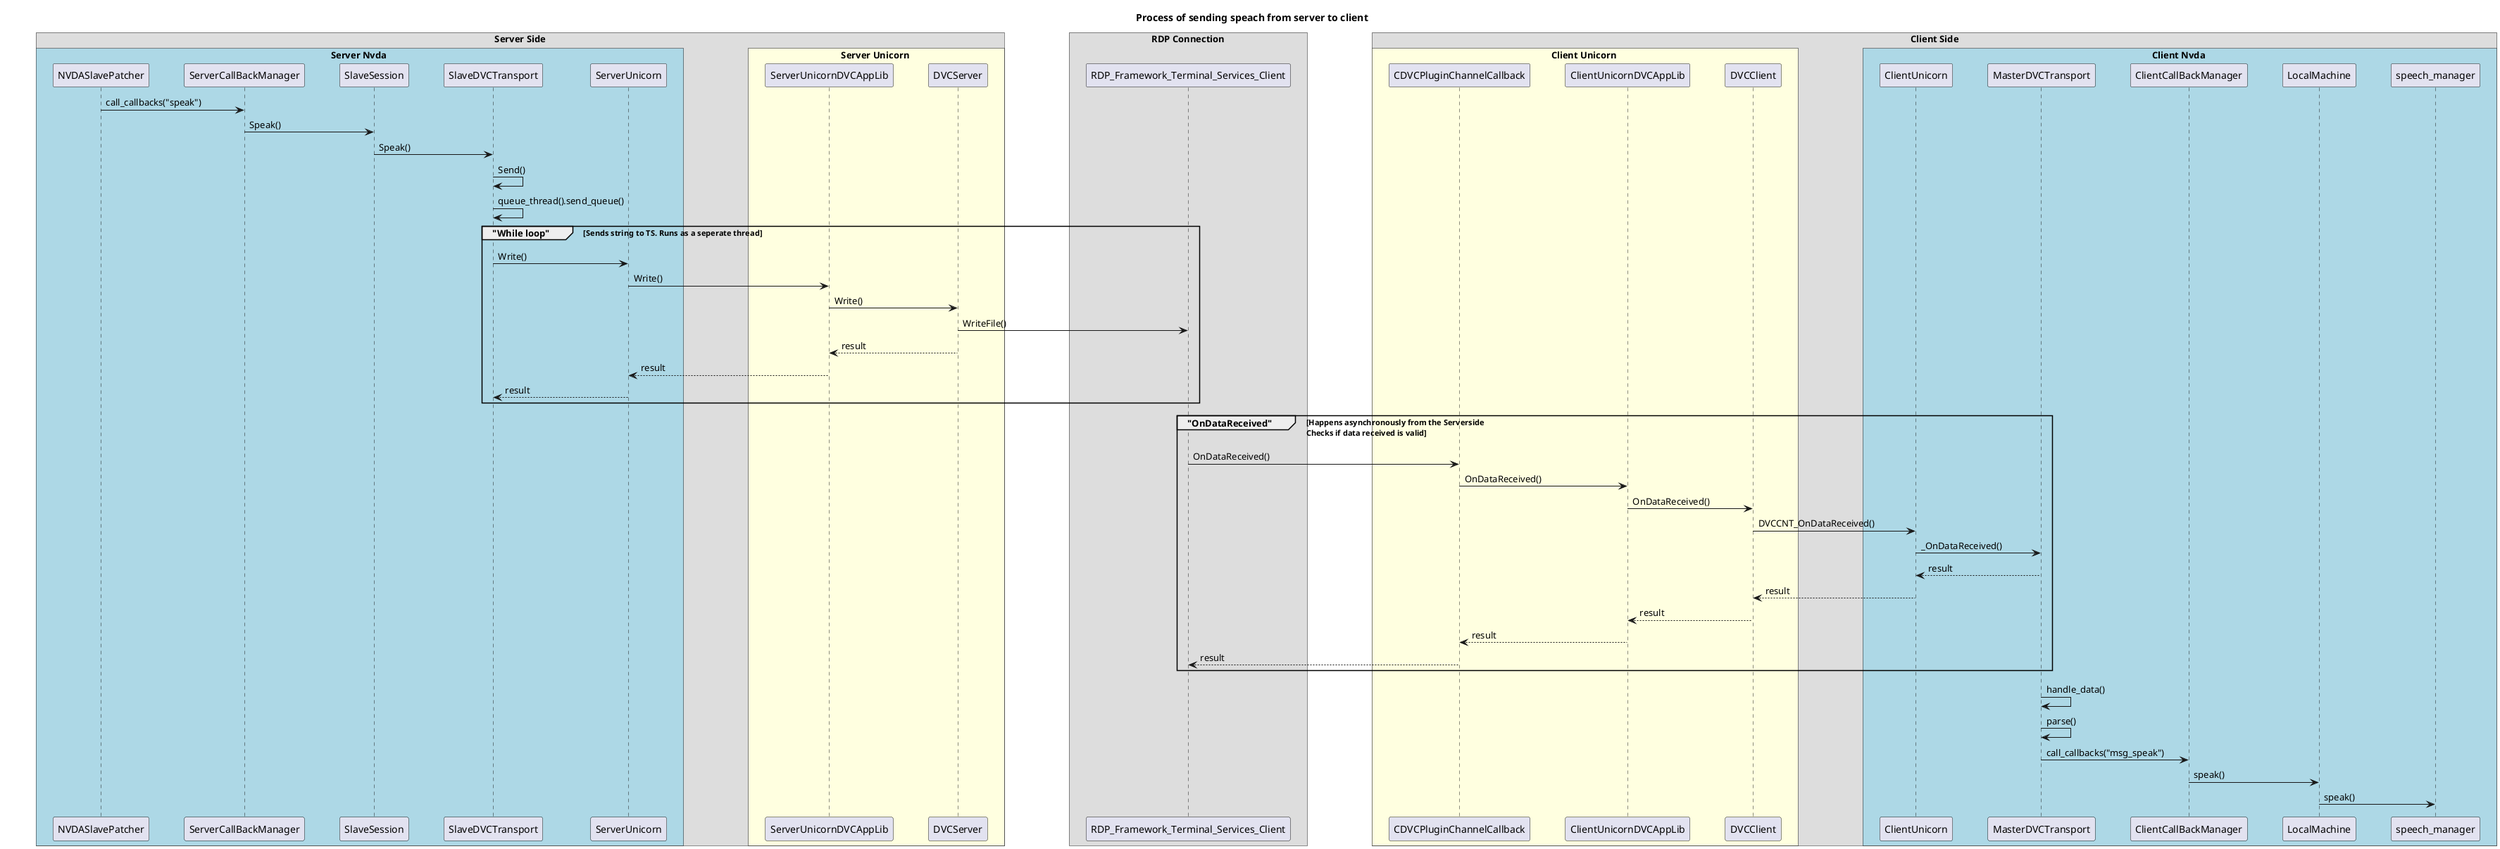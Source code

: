 @startuml Send Speak Sequence Diagram
title Process of sending speach from server to client
skinparam BoxPadding 40
skinparam ParticipantPadding 20
!pragma teoz true
box Server Side
    box Server Nvda #LightBlue
        participant NVDASlavePatcher
        participant ServerCallBackManager
        participant SlaveSession
        participant SlaveDVCTransport
        participant ServerUnicorn
    end box
    box Server Unicorn #LightYellow
        participant ServerUnicornDVCAppLib
        participant DVCServer
    end box
end box

box RDP Connection
    participant RDP_Framework_Terminal_Services_Client
end box 

box Client Side
    box Client Unicorn #LightYellow
        participant CDVCPluginChannelCallback
        participant ClientUnicornDVCAppLib
        participant DVCClient
    end box
    box Client Nvda #LightBlue
        participant ClientUnicorn
        participant MasterDVCTransport
        participant ClientCallBackManager
        participant LocalMachine
        participant speech_manager
    end box
end box




NVDASlavePatcher -> ServerCallBackManager: call_callbacks("speak")
ServerCallBackManager -> SlaveSession: Speak()
SlaveSession -> SlaveDVCTransport: Speak()
SlaveDVCTransport -> SlaveDVCTransport: Send()
SlaveDVCTransport -> SlaveDVCTransport: queue_thread().send_queue()
group "While loop" [Sends string to TS. Runs as a seperate thread]
SlaveDVCTransport -> ServerUnicorn: Write()
ServerUnicorn -> ServerUnicornDVCAppLib: Write()
ServerUnicornDVCAppLib -> DVCServer: Write()
DVCServer -> RDP_Framework_Terminal_Services_Client: WriteFile()
DVCServer --> ServerUnicornDVCAppLib: result
ServerUnicornDVCAppLib --> ServerUnicorn: result
ServerUnicorn --> SlaveDVCTransport: result
end
group "OnDataReceived" [Happens asynchronously from the Serverside \nChecks if data received is valid]
RDP_Framework_Terminal_Services_Client -> CDVCPluginChannelCallback: OnDataReceived()
CDVCPluginChannelCallback -> ClientUnicornDVCAppLib: OnDataReceived()
ClientUnicornDVCAppLib -> DVCClient: OnDataReceived()
DVCClient -> ClientUnicorn: DVCCNT_OnDataReceived()
ClientUnicorn -> MasterDVCTransport: _OnDataReceived()
MasterDVCTransport --> ClientUnicorn: result
ClientUnicorn --> DVCClient: result
DVCClient --> ClientUnicornDVCAppLib: result
ClientUnicornDVCAppLib --> CDVCPluginChannelCallback: result
CDVCPluginChannelCallback --> RDP_Framework_Terminal_Services_Client: result
end
MasterDVCTransport -> MasterDVCTransport: handle_data()
MasterDVCTransport -> MasterDVCTransport: parse()
MasterDVCTransport -> ClientCallBackManager: call_callbacks("msg_speak")
ClientCallBackManager -> LocalMachine: speak()
LocalMachine -> speech_manager: speak()

@enduml